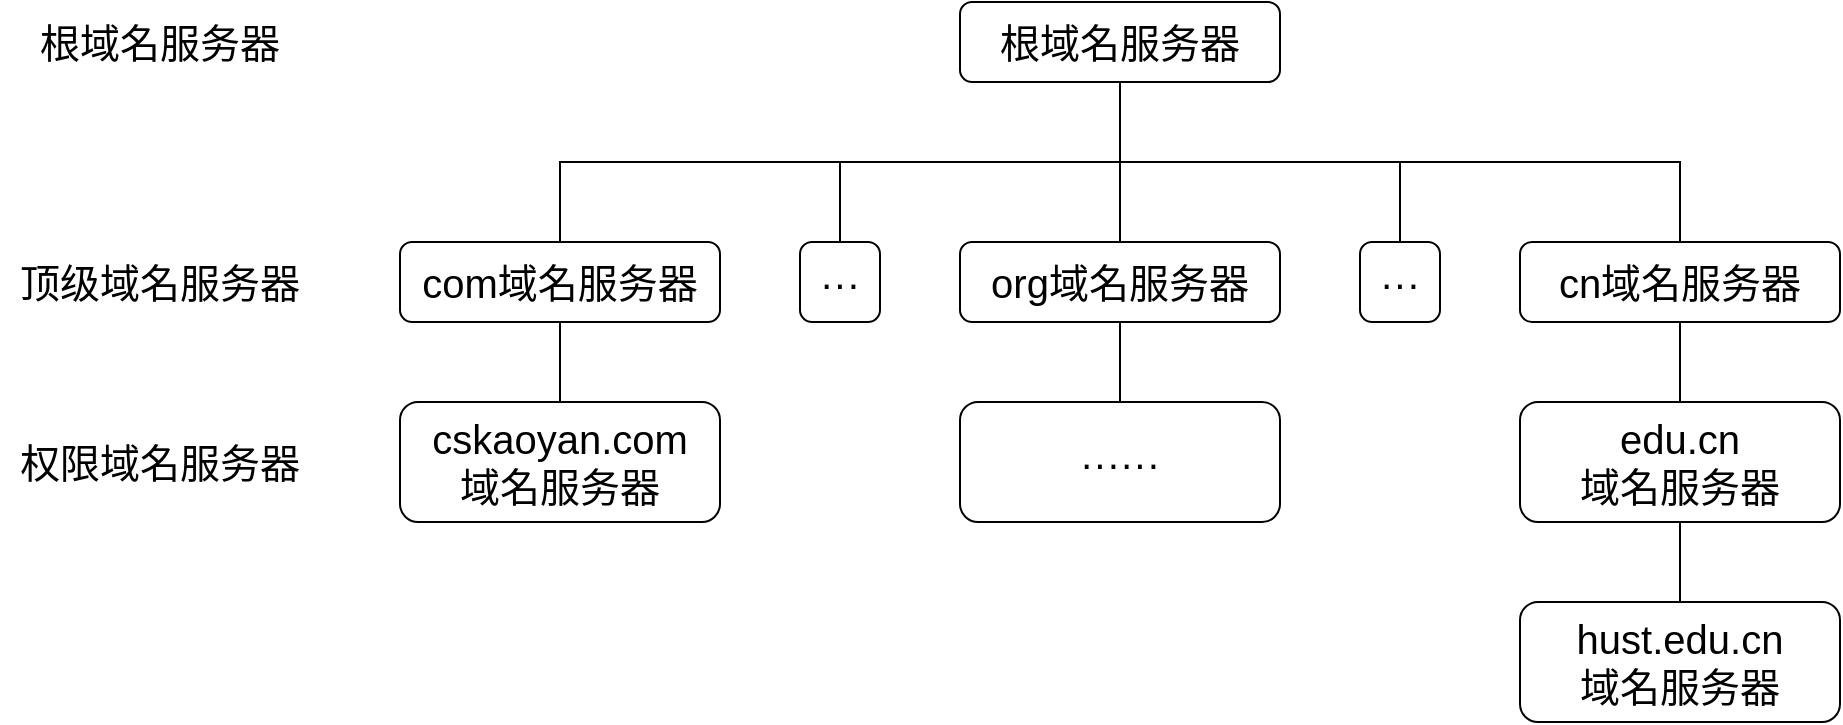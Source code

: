 <mxfile version="20.3.0" type="device" pages="4"><diagram id="jAAD9dDTPcYKqPOOFbnn" name=" DNS域名服务器层次结构"><mxGraphModel dx="1865" dy="689" grid="1" gridSize="10" guides="1" tooltips="1" connect="1" arrows="1" fold="0" page="1" pageScale="1" pageWidth="827" pageHeight="1169" math="0" shadow="0"><root><mxCell id="0"/><mxCell id="1" parent="0"/><mxCell id="XatAtNTcajCsxRg7uAFZ-4" value="" style="edgeStyle=orthogonalEdgeStyle;rounded=0;orthogonalLoop=1;jettySize=auto;html=1;fontSize=20;endArrow=none;endFill=0;" parent="1" source="XatAtNTcajCsxRg7uAFZ-2" target="XatAtNTcajCsxRg7uAFZ-3" edge="1"><mxGeometry relative="1" as="geometry"><Array as="points"><mxPoint x="440" y="160"/><mxPoint x="160" y="160"/></Array></mxGeometry></mxCell><mxCell id="XatAtNTcajCsxRg7uAFZ-6" value="" style="edgeStyle=orthogonalEdgeStyle;rounded=0;orthogonalLoop=1;jettySize=auto;html=1;fontSize=20;endArrow=none;endFill=0;" parent="1" source="XatAtNTcajCsxRg7uAFZ-2" target="XatAtNTcajCsxRg7uAFZ-5" edge="1"><mxGeometry relative="1" as="geometry"/></mxCell><mxCell id="XatAtNTcajCsxRg7uAFZ-8" value="" style="edgeStyle=orthogonalEdgeStyle;rounded=0;orthogonalLoop=1;jettySize=auto;html=1;fontSize=20;endArrow=none;endFill=0;" parent="1" source="XatAtNTcajCsxRg7uAFZ-2" target="XatAtNTcajCsxRg7uAFZ-7" edge="1"><mxGeometry relative="1" as="geometry"><Array as="points"><mxPoint x="440" y="160"/><mxPoint x="720" y="160"/></Array></mxGeometry></mxCell><mxCell id="XatAtNTcajCsxRg7uAFZ-10" value="" style="edgeStyle=orthogonalEdgeStyle;rounded=0;orthogonalLoop=1;jettySize=auto;html=1;fontSize=20;endArrow=none;endFill=0;" parent="1" source="XatAtNTcajCsxRg7uAFZ-2" target="XatAtNTcajCsxRg7uAFZ-9" edge="1"><mxGeometry relative="1" as="geometry"><Array as="points"><mxPoint x="440" y="160"/><mxPoint x="300" y="160"/></Array></mxGeometry></mxCell><mxCell id="XatAtNTcajCsxRg7uAFZ-12" style="edgeStyle=orthogonalEdgeStyle;rounded=0;orthogonalLoop=1;jettySize=auto;html=1;exitX=0.5;exitY=1;exitDx=0;exitDy=0;entryX=0.5;entryY=0;entryDx=0;entryDy=0;fontSize=20;endArrow=none;endFill=0;" parent="1" source="XatAtNTcajCsxRg7uAFZ-2" target="XatAtNTcajCsxRg7uAFZ-11" edge="1"><mxGeometry relative="1" as="geometry"/></mxCell><mxCell id="XatAtNTcajCsxRg7uAFZ-2" value="&lt;font style=&quot;font-size: 20px;&quot;&gt;根域名服务器&lt;/font&gt;" style="rounded=1;whiteSpace=wrap;html=1;" parent="1" vertex="1"><mxGeometry x="360" y="80" width="160" height="40" as="geometry"/></mxCell><mxCell id="XatAtNTcajCsxRg7uAFZ-14" value="" style="edgeStyle=orthogonalEdgeStyle;rounded=0;orthogonalLoop=1;jettySize=auto;html=1;fontSize=20;endArrow=none;endFill=0;" parent="1" source="XatAtNTcajCsxRg7uAFZ-3" target="XatAtNTcajCsxRg7uAFZ-13" edge="1"><mxGeometry relative="1" as="geometry"/></mxCell><mxCell id="XatAtNTcajCsxRg7uAFZ-3" value="&lt;font style=&quot;font-size: 20px;&quot;&gt;com域名服务器&lt;/font&gt;" style="rounded=1;whiteSpace=wrap;html=1;" parent="1" vertex="1"><mxGeometry x="80" y="200" width="160" height="40" as="geometry"/></mxCell><mxCell id="XatAtNTcajCsxRg7uAFZ-16" value="" style="edgeStyle=orthogonalEdgeStyle;rounded=0;orthogonalLoop=1;jettySize=auto;html=1;fontSize=20;endArrow=none;endFill=0;" parent="1" source="XatAtNTcajCsxRg7uAFZ-5" target="XatAtNTcajCsxRg7uAFZ-15" edge="1"><mxGeometry relative="1" as="geometry"/></mxCell><mxCell id="XatAtNTcajCsxRg7uAFZ-5" value="&lt;font style=&quot;font-size: 20px;&quot;&gt;org域名服务器&lt;/font&gt;" style="rounded=1;whiteSpace=wrap;html=1;" parent="1" vertex="1"><mxGeometry x="360" y="200" width="160" height="40" as="geometry"/></mxCell><mxCell id="XatAtNTcajCsxRg7uAFZ-18" value="" style="edgeStyle=orthogonalEdgeStyle;rounded=0;orthogonalLoop=1;jettySize=auto;html=1;fontSize=20;endArrow=none;endFill=0;" parent="1" source="XatAtNTcajCsxRg7uAFZ-7" target="XatAtNTcajCsxRg7uAFZ-17" edge="1"><mxGeometry relative="1" as="geometry"/></mxCell><mxCell id="XatAtNTcajCsxRg7uAFZ-7" value="&lt;font style=&quot;font-size: 20px;&quot;&gt;cn域名服务器&lt;/font&gt;" style="rounded=1;whiteSpace=wrap;html=1;" parent="1" vertex="1"><mxGeometry x="640" y="200" width="160" height="40" as="geometry"/></mxCell><mxCell id="XatAtNTcajCsxRg7uAFZ-9" value="&lt;font style=&quot;font-size: 20px;&quot;&gt;···&lt;/font&gt;" style="whiteSpace=wrap;html=1;rounded=1;" parent="1" vertex="1"><mxGeometry x="280" y="200" width="40" height="40" as="geometry"/></mxCell><mxCell id="XatAtNTcajCsxRg7uAFZ-11" value="&lt;font style=&quot;font-size: 20px;&quot;&gt;···&lt;/font&gt;" style="whiteSpace=wrap;html=1;rounded=1;" parent="1" vertex="1"><mxGeometry x="560" y="200" width="40" height="40" as="geometry"/></mxCell><mxCell id="XatAtNTcajCsxRg7uAFZ-13" value="&lt;font style=&quot;font-size: 20px;&quot;&gt;cskaoyan.com&lt;br&gt;域名服务器&lt;/font&gt;" style="rounded=1;whiteSpace=wrap;html=1;" parent="1" vertex="1"><mxGeometry x="80" y="280" width="160" height="60" as="geometry"/></mxCell><mxCell id="XatAtNTcajCsxRg7uAFZ-15" value="&lt;span style=&quot;font-size: 20px;&quot;&gt;······&lt;/span&gt;" style="rounded=1;whiteSpace=wrap;html=1;" parent="1" vertex="1"><mxGeometry x="360" y="280" width="160" height="60" as="geometry"/></mxCell><mxCell id="XatAtNTcajCsxRg7uAFZ-20" value="" style="edgeStyle=orthogonalEdgeStyle;rounded=0;orthogonalLoop=1;jettySize=auto;html=1;fontSize=20;endArrow=none;endFill=0;" parent="1" source="XatAtNTcajCsxRg7uAFZ-17" target="XatAtNTcajCsxRg7uAFZ-19" edge="1"><mxGeometry relative="1" as="geometry"/></mxCell><mxCell id="XatAtNTcajCsxRg7uAFZ-17" value="&lt;font style=&quot;font-size: 20px;&quot;&gt;edu.cn&lt;br&gt;域名服务器&lt;/font&gt;" style="rounded=1;whiteSpace=wrap;html=1;" parent="1" vertex="1"><mxGeometry x="640" y="280" width="160" height="60" as="geometry"/></mxCell><mxCell id="XatAtNTcajCsxRg7uAFZ-19" value="&lt;font style=&quot;font-size: 20px;&quot;&gt;hust.edu.cn&lt;br&gt;域名服务器&lt;/font&gt;" style="rounded=1;whiteSpace=wrap;html=1;" parent="1" vertex="1"><mxGeometry x="640" y="380" width="160" height="60" as="geometry"/></mxCell><mxCell id="XatAtNTcajCsxRg7uAFZ-21" value="根域名服务器" style="text;html=1;strokeColor=none;fillColor=none;align=center;verticalAlign=middle;whiteSpace=wrap;rounded=0;fontSize=20;" parent="1" vertex="1"><mxGeometry x="-120" y="80" width="160" height="40" as="geometry"/></mxCell><mxCell id="XatAtNTcajCsxRg7uAFZ-22" value="顶级域名服务器" style="text;html=1;strokeColor=none;fillColor=none;align=center;verticalAlign=middle;whiteSpace=wrap;rounded=0;fontSize=20;" parent="1" vertex="1"><mxGeometry x="-120" y="200" width="160" height="40" as="geometry"/></mxCell><mxCell id="XatAtNTcajCsxRg7uAFZ-23" value="权限域名服务器" style="text;html=1;strokeColor=none;fillColor=none;align=center;verticalAlign=middle;whiteSpace=wrap;rounded=0;fontSize=20;" parent="1" vertex="1"><mxGeometry x="-120" y="290" width="160" height="40" as="geometry"/></mxCell></root></mxGraphModel></diagram><diagram id="FNdwWw3a0IEYAm_7399i" name="多用途网络邮件扩充"><mxGraphModel dx="1038" dy="689" grid="1" gridSize="10" guides="1" tooltips="1" connect="1" arrows="1" fold="1" page="1" pageScale="1" pageWidth="827" pageHeight="1169" math="0" shadow="0"><root><mxCell id="0"/><mxCell id="1" parent="0"/><mxCell id="aU7v_OGrquzWS1Fv-4nO-3" value="" style="edgeStyle=orthogonalEdgeStyle;rounded=0;orthogonalLoop=1;jettySize=auto;html=1;fontSize=20;endArrow=classic;endFill=1;startArrow=classic;startFill=1;" parent="1" source="aU7v_OGrquzWS1Fv-4nO-1" target="aU7v_OGrquzWS1Fv-4nO-2" edge="1"><mxGeometry relative="1" as="geometry"/></mxCell><mxCell id="aU7v_OGrquzWS1Fv-4nO-6" value="非ASCII码" style="edgeLabel;html=1;align=center;verticalAlign=middle;resizable=0;points=[];fontSize=20;labelBackgroundColor=none;" parent="aU7v_OGrquzWS1Fv-4nO-3" vertex="1" connectable="0"><mxGeometry x="-0.309" y="1" relative="1" as="geometry"><mxPoint x="59" y="9" as="offset"/></mxGeometry></mxCell><mxCell id="aU7v_OGrquzWS1Fv-4nO-1" value="用户" style="rounded=0;whiteSpace=wrap;html=1;fontSize=20;" parent="1" vertex="1"><mxGeometry x="120" y="120" width="80" height="40" as="geometry"/></mxCell><mxCell id="aU7v_OGrquzWS1Fv-4nO-5" value="" style="edgeStyle=orthogonalEdgeStyle;rounded=0;orthogonalLoop=1;jettySize=auto;html=1;fontSize=20;endArrow=classic;endFill=1;startArrow=classic;startFill=1;" parent="1" source="aU7v_OGrquzWS1Fv-4nO-2" target="aU7v_OGrquzWS1Fv-4nO-4" edge="1"><mxGeometry relative="1" as="geometry"/></mxCell><mxCell id="aU7v_OGrquzWS1Fv-4nO-7" value="7位ASCII码" style="edgeLabel;html=1;align=center;verticalAlign=middle;resizable=0;points=[];fontSize=20;labelBackgroundColor=none;" parent="aU7v_OGrquzWS1Fv-4nO-5" vertex="1" connectable="0"><mxGeometry x="-0.271" y="1" relative="1" as="geometry"><mxPoint x="59" y="8" as="offset"/></mxGeometry></mxCell><mxCell id="aU7v_OGrquzWS1Fv-4nO-2" value="MIME" style="rounded=0;whiteSpace=wrap;html=1;fontSize=20;fillColor=#ffe6cc;strokeColor=#d79b00;" parent="1" vertex="1"><mxGeometry x="120" y="220" width="80" height="40" as="geometry"/></mxCell><mxCell id="aU7v_OGrquzWS1Fv-4nO-15" style="edgeStyle=orthogonalEdgeStyle;rounded=0;orthogonalLoop=1;jettySize=auto;html=1;exitX=1;exitY=0.5;exitDx=0;exitDy=0;entryX=0;entryY=0.5;entryDx=0;entryDy=0;fontSize=20;endArrow=classic;endFill=1;startArrow=classic;startFill=1;" parent="1" source="aU7v_OGrquzWS1Fv-4nO-4" target="aU7v_OGrquzWS1Fv-4nO-14" edge="1"><mxGeometry relative="1" as="geometry"/></mxCell><mxCell id="aU7v_OGrquzWS1Fv-4nO-16" value="7位ASCII码" style="edgeLabel;html=1;align=center;verticalAlign=middle;resizable=0;points=[];fontSize=20;labelBackgroundColor=none;" parent="aU7v_OGrquzWS1Fv-4nO-15" vertex="1" connectable="0"><mxGeometry x="0.094" y="1" relative="1" as="geometry"><mxPoint x="-9" y="21" as="offset"/></mxGeometry></mxCell><mxCell id="aU7v_OGrquzWS1Fv-4nO-4" value="SMTP" style="rounded=0;whiteSpace=wrap;html=1;fontSize=20;" parent="1" vertex="1"><mxGeometry x="120" y="320" width="80" height="40" as="geometry"/></mxCell><mxCell id="aU7v_OGrquzWS1Fv-4nO-8" value="" style="edgeStyle=orthogonalEdgeStyle;rounded=0;orthogonalLoop=1;jettySize=auto;html=1;fontSize=20;endArrow=classic;endFill=1;startArrow=classic;startFill=1;" parent="1" source="aU7v_OGrquzWS1Fv-4nO-10" target="aU7v_OGrquzWS1Fv-4nO-13" edge="1"><mxGeometry relative="1" as="geometry"/></mxCell><mxCell id="aU7v_OGrquzWS1Fv-4nO-9" value="非ASCII码" style="edgeLabel;html=1;align=center;verticalAlign=middle;resizable=0;points=[];fontSize=20;labelBackgroundColor=none;" parent="aU7v_OGrquzWS1Fv-4nO-8" vertex="1" connectable="0"><mxGeometry x="-0.309" y="1" relative="1" as="geometry"><mxPoint x="-61" y="9" as="offset"/></mxGeometry></mxCell><mxCell id="aU7v_OGrquzWS1Fv-4nO-10" value="用户" style="rounded=0;whiteSpace=wrap;html=1;fontSize=20;" parent="1" vertex="1"><mxGeometry x="400" y="120" width="80" height="40" as="geometry"/></mxCell><mxCell id="aU7v_OGrquzWS1Fv-4nO-11" value="" style="edgeStyle=orthogonalEdgeStyle;rounded=0;orthogonalLoop=1;jettySize=auto;html=1;fontSize=20;endArrow=classic;endFill=1;startArrow=classic;startFill=1;" parent="1" source="aU7v_OGrquzWS1Fv-4nO-13" target="aU7v_OGrquzWS1Fv-4nO-14" edge="1"><mxGeometry relative="1" as="geometry"/></mxCell><mxCell id="aU7v_OGrquzWS1Fv-4nO-12" value="7位ASCII码" style="edgeLabel;html=1;align=center;verticalAlign=middle;resizable=0;points=[];fontSize=20;labelBackgroundColor=none;" parent="aU7v_OGrquzWS1Fv-4nO-11" vertex="1" connectable="0"><mxGeometry x="-0.271" y="1" relative="1" as="geometry"><mxPoint x="-61" y="8" as="offset"/></mxGeometry></mxCell><mxCell id="aU7v_OGrquzWS1Fv-4nO-13" value="MIME" style="rounded=0;whiteSpace=wrap;html=1;fontSize=20;fillColor=#ffe6cc;strokeColor=#d79b00;" parent="1" vertex="1"><mxGeometry x="400" y="220" width="80" height="40" as="geometry"/></mxCell><mxCell id="aU7v_OGrquzWS1Fv-4nO-14" value="SMTP" style="rounded=0;whiteSpace=wrap;html=1;fontSize=20;" parent="1" vertex="1"><mxGeometry x="400" y="320" width="80" height="40" as="geometry"/></mxCell></root></mxGraphModel></diagram><diagram id="vEgKJwHZjP6yHiWhV2c2" name="SMTP协议连接建立"><mxGraphModel dx="1038" dy="689" grid="1" gridSize="10" guides="1" tooltips="1" connect="1" arrows="1" fold="1" page="1" pageScale="1" pageWidth="827" pageHeight="1169" math="0" shadow="0"><root><mxCell id="0"/><mxCell id="1" parent="0"/></root></mxGraphModel></diagram><diagram id="M4Zk0byVxQRJtvgd7U4V" name="电子邮件系统"><mxGraphModel dx="1038" dy="689" grid="1" gridSize="10" guides="1" tooltips="1" connect="1" arrows="1" fold="1" page="1" pageScale="1" pageWidth="827" pageHeight="1169" math="0" shadow="0"><root><mxCell id="0"/><mxCell id="1" parent="0"/><mxCell id="DZiGkiTpmBSfxunJ8d8O-1" value="" style="rounded=0;whiteSpace=wrap;html=1;" vertex="1" parent="1"><mxGeometry y="160" width="100" height="200" as="geometry"/></mxCell><mxCell id="DZiGkiTpmBSfxunJ8d8O-2" value="SMTP&lt;br style=&quot;font-size: 20px;&quot;&gt;客户" style="ellipse;whiteSpace=wrap;html=1;aspect=fixed;fontSize=20;fillColor=#ffe6cc;strokeColor=#d79b00;" vertex="1" parent="1"><mxGeometry x="10" y="170" width="80" height="80" as="geometry"/></mxCell><mxCell id="DZiGkiTpmBSfxunJ8d8O-4" value="" style="rounded=0;whiteSpace=wrap;html=1;fillColor=#f5f5f5;fontColor=#333333;strokeColor=#666666;" vertex="1" parent="1"><mxGeometry x="260" y="160" width="100" height="200" as="geometry"/></mxCell><mxCell id="DZiGkiTpmBSfxunJ8d8O-5" value="SMTP&lt;br style=&quot;font-size: 20px;&quot;&gt;服务器" style="ellipse;whiteSpace=wrap;html=1;aspect=fixed;fontSize=20;fillColor=#ffe6cc;strokeColor=#d79b00;" vertex="1" parent="1"><mxGeometry x="270" y="170" width="80" height="80" as="geometry"/></mxCell><mxCell id="DZiGkiTpmBSfxunJ8d8O-6" value="SMTP&lt;br style=&quot;font-size: 20px;&quot;&gt;客户" style="ellipse;whiteSpace=wrap;html=1;aspect=fixed;fontSize=20;fillColor=#ffe6cc;strokeColor=#d79b00;" vertex="1" parent="1"><mxGeometry x="270" y="270" width="80" height="80" as="geometry"/></mxCell><mxCell id="DZiGkiTpmBSfxunJ8d8O-7" value="" style="rounded=0;whiteSpace=wrap;html=1;fillColor=#f5f5f5;fontColor=#333333;strokeColor=#666666;" vertex="1" parent="1"><mxGeometry x="540" y="160" width="100" height="200" as="geometry"/></mxCell><mxCell id="DZiGkiTpmBSfxunJ8d8O-8" value="POP3&lt;br style=&quot;font-size: 20px;&quot;&gt;服务器" style="ellipse;whiteSpace=wrap;html=1;aspect=fixed;fontSize=20;fillColor=#d5e8d4;strokeColor=#82b366;" vertex="1" parent="1"><mxGeometry x="550" y="170" width="80" height="80" as="geometry"/></mxCell><mxCell id="DZiGkiTpmBSfxunJ8d8O-9" value="SMTP&lt;br style=&quot;font-size: 20px;&quot;&gt;服务器" style="ellipse;whiteSpace=wrap;html=1;aspect=fixed;fontSize=20;fillColor=#ffe6cc;strokeColor=#d79b00;" vertex="1" parent="1"><mxGeometry x="550" y="270" width="80" height="80" as="geometry"/></mxCell><mxCell id="DZiGkiTpmBSfxunJ8d8O-10" value="" style="rounded=0;whiteSpace=wrap;html=1;" vertex="1" parent="1"><mxGeometry x="800" y="160" width="100" height="200" as="geometry"/></mxCell><mxCell id="DZiGkiTpmBSfxunJ8d8O-11" value="POP3&lt;br style=&quot;font-size: 20px;&quot;&gt;客户" style="ellipse;whiteSpace=wrap;html=1;aspect=fixed;fontSize=20;fillColor=#d5e8d4;strokeColor=#82b366;" vertex="1" parent="1"><mxGeometry x="810" y="170" width="80" height="80" as="geometry"/></mxCell><mxCell id="DZiGkiTpmBSfxunJ8d8O-13" value="发件人&lt;br&gt;用户代理" style="text;html=1;strokeColor=none;fillColor=none;align=center;verticalAlign=middle;whiteSpace=wrap;rounded=0;fontSize=20;" vertex="1" parent="1"><mxGeometry y="370" width="100" height="30" as="geometry"/></mxCell><mxCell id="DZiGkiTpmBSfxunJ8d8O-14" value="收件人&lt;br&gt;用户代理" style="text;html=1;strokeColor=none;fillColor=none;align=center;verticalAlign=middle;whiteSpace=wrap;rounded=0;fontSize=20;" vertex="1" parent="1"><mxGeometry x="800" y="370" width="100" height="30" as="geometry"/></mxCell><mxCell id="DZiGkiTpmBSfxunJ8d8O-15" value="发送方&lt;br&gt;邮件服务器" style="text;html=1;strokeColor=none;fillColor=none;align=center;verticalAlign=middle;whiteSpace=wrap;rounded=0;fontSize=20;" vertex="1" parent="1"><mxGeometry x="250" y="370" width="120" height="30" as="geometry"/></mxCell><mxCell id="DZiGkiTpmBSfxunJ8d8O-16" value="接收方&lt;br&gt;邮件服务器" style="text;html=1;strokeColor=none;fillColor=none;align=center;verticalAlign=middle;whiteSpace=wrap;rounded=0;fontSize=20;" vertex="1" parent="1"><mxGeometry x="530" y="370" width="120" height="30" as="geometry"/></mxCell><mxCell id="DZiGkiTpmBSfxunJ8d8O-17" style="edgeStyle=orthogonalEdgeStyle;rounded=0;orthogonalLoop=1;jettySize=auto;html=1;exitX=1;exitY=0.5;exitDx=0;exitDy=0;fontSize=20;" edge="1" parent="1" source="DZiGkiTpmBSfxunJ8d8O-6" target="DZiGkiTpmBSfxunJ8d8O-9"><mxGeometry relative="1" as="geometry"/></mxCell><mxCell id="DZiGkiTpmBSfxunJ8d8O-18" value="发送邮件SMTP&lt;br&gt;TCP连接" style="edgeLabel;html=1;align=center;verticalAlign=middle;resizable=0;points=[];fontSize=20;labelBackgroundColor=none;" vertex="1" connectable="0" parent="DZiGkiTpmBSfxunJ8d8O-17"><mxGeometry x="0.088" y="-2" relative="1" as="geometry"><mxPoint x="-9" y="-2" as="offset"/></mxGeometry></mxCell><mxCell id="DZiGkiTpmBSfxunJ8d8O-19" style="edgeStyle=orthogonalEdgeStyle;rounded=0;orthogonalLoop=1;jettySize=auto;html=1;exitX=1;exitY=0.5;exitDx=0;exitDy=0;fontSize=20;labelBackgroundColor=default;" edge="1" parent="1" source="DZiGkiTpmBSfxunJ8d8O-8" target="DZiGkiTpmBSfxunJ8d8O-11"><mxGeometry relative="1" as="geometry"/></mxCell><mxCell id="DZiGkiTpmBSfxunJ8d8O-20" value="读取邮件POP3&lt;br&gt;TCP连接" style="edgeLabel;html=1;align=center;verticalAlign=middle;resizable=0;points=[];fontSize=20;labelBackgroundColor=none;" vertex="1" connectable="0" parent="DZiGkiTpmBSfxunJ8d8O-19"><mxGeometry x="0.256" y="4" relative="1" as="geometry"><mxPoint x="-23" y="4" as="offset"/></mxGeometry></mxCell><mxCell id="DZiGkiTpmBSfxunJ8d8O-21" style="edgeStyle=orthogonalEdgeStyle;rounded=0;orthogonalLoop=1;jettySize=auto;html=1;exitX=1;exitY=0.5;exitDx=0;exitDy=0;fontSize=20;labelBackgroundColor=default;" edge="1" parent="1" source="DZiGkiTpmBSfxunJ8d8O-2"><mxGeometry relative="1" as="geometry"><mxPoint x="90" y="100" as="sourcePoint"/><mxPoint x="270" y="210" as="targetPoint"/></mxGeometry></mxCell><mxCell id="DZiGkiTpmBSfxunJ8d8O-22" value="发送邮件SMTP&lt;br&gt;TCP连接" style="edgeLabel;html=1;align=center;verticalAlign=middle;resizable=0;points=[];fontSize=20;labelBackgroundColor=none;" vertex="1" connectable="0" parent="DZiGkiTpmBSfxunJ8d8O-21"><mxGeometry x="0.256" y="4" relative="1" as="geometry"><mxPoint x="-23" y="4" as="offset"/></mxGeometry></mxCell></root></mxGraphModel></diagram></mxfile>